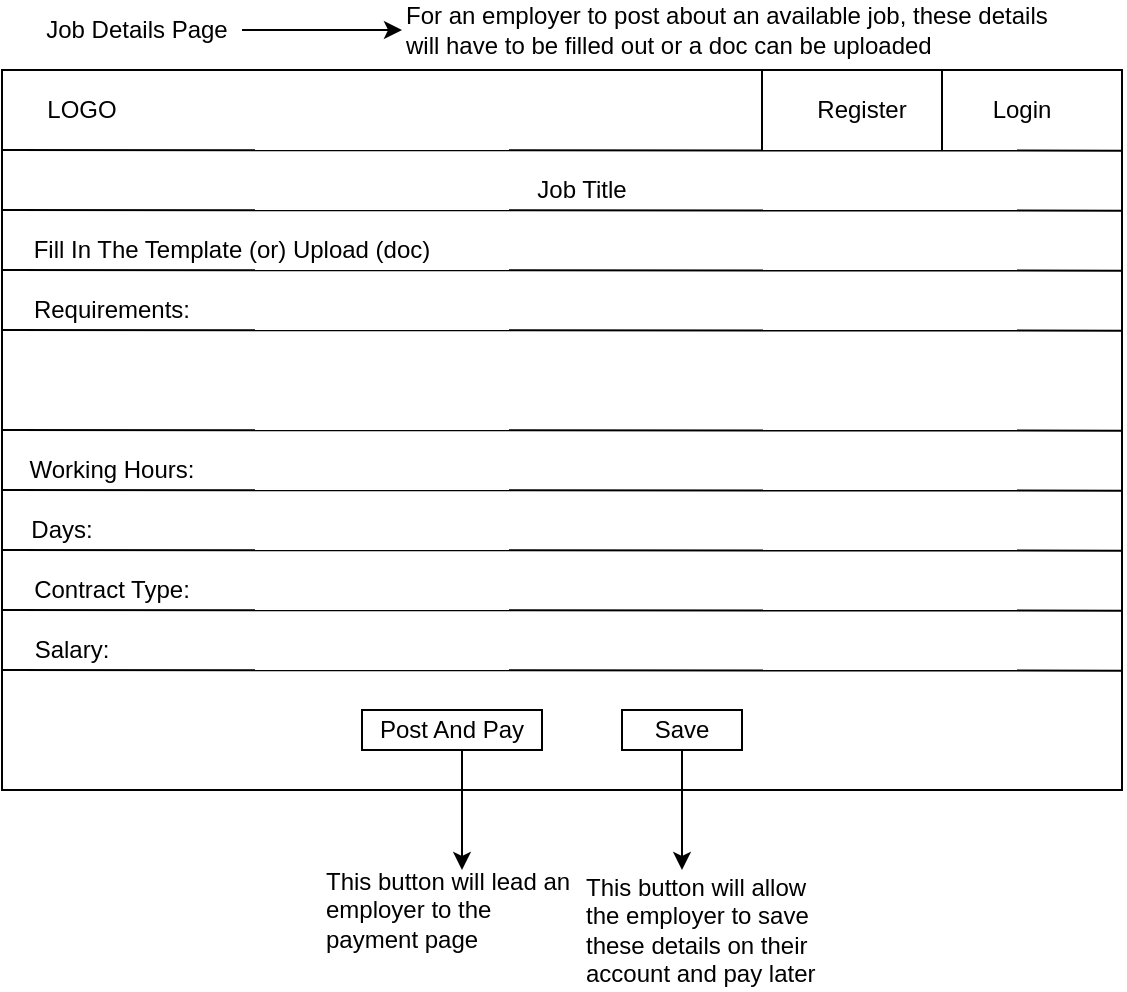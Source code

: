 <mxfile version="13.0.2" type="device"><diagram id="wjalklkJm-teyV3IuE-O" name="Page-1"><mxGraphModel dx="1022" dy="420" grid="0" gridSize="10" guides="1" tooltips="1" connect="1" arrows="1" fold="1" page="1" pageScale="1" pageWidth="827" pageHeight="1169" math="0" shadow="0"><root><mxCell id="0"/><mxCell id="1" parent="0"/><mxCell id="v80LvhUfDAUdxIqLGB73-1" value="" style="rounded=0;whiteSpace=wrap;html=1;" vertex="1" parent="1"><mxGeometry x="40" y="40" width="560" height="360" as="geometry"/></mxCell><mxCell id="v80LvhUfDAUdxIqLGB73-2" value="" style="endArrow=none;html=1;entryX=1;entryY=0.126;entryDx=0;entryDy=0;entryPerimeter=0;" edge="1" parent="1"><mxGeometry width="50" height="50" relative="1" as="geometry"><mxPoint x="40" y="80" as="sourcePoint"/><mxPoint x="600" y="80.32" as="targetPoint"/></mxGeometry></mxCell><mxCell id="v80LvhUfDAUdxIqLGB73-3" value="" style="endArrow=none;html=1;entryX=1;entryY=0.126;entryDx=0;entryDy=0;entryPerimeter=0;" edge="1" parent="1"><mxGeometry width="50" height="50" relative="1" as="geometry"><mxPoint x="40" y="110" as="sourcePoint"/><mxPoint x="600" y="110.32" as="targetPoint"/></mxGeometry></mxCell><mxCell id="v80LvhUfDAUdxIqLGB73-4" value="" style="endArrow=none;html=1;entryX=1;entryY=0.126;entryDx=0;entryDy=0;entryPerimeter=0;" edge="1" parent="1"><mxGeometry width="50" height="50" relative="1" as="geometry"><mxPoint x="40" y="140" as="sourcePoint"/><mxPoint x="600" y="140.32" as="targetPoint"/></mxGeometry></mxCell><mxCell id="v80LvhUfDAUdxIqLGB73-5" value="" style="endArrow=none;html=1;entryX=1;entryY=0.126;entryDx=0;entryDy=0;entryPerimeter=0;" edge="1" parent="1"><mxGeometry width="50" height="50" relative="1" as="geometry"><mxPoint x="40" y="170" as="sourcePoint"/><mxPoint x="600" y="170.32" as="targetPoint"/></mxGeometry></mxCell><mxCell id="v80LvhUfDAUdxIqLGB73-6" value="" style="endArrow=none;html=1;entryX=1;entryY=0.126;entryDx=0;entryDy=0;entryPerimeter=0;" edge="1" parent="1"><mxGeometry width="50" height="50" relative="1" as="geometry"><mxPoint x="40" y="220" as="sourcePoint"/><mxPoint x="600" y="220.32" as="targetPoint"/></mxGeometry></mxCell><mxCell id="v80LvhUfDAUdxIqLGB73-7" value="" style="endArrow=none;html=1;entryX=1;entryY=0.126;entryDx=0;entryDy=0;entryPerimeter=0;" edge="1" parent="1"><mxGeometry width="50" height="50" relative="1" as="geometry"><mxPoint x="40" y="250" as="sourcePoint"/><mxPoint x="600" y="250.32" as="targetPoint"/></mxGeometry></mxCell><mxCell id="v80LvhUfDAUdxIqLGB73-8" value="" style="endArrow=none;html=1;entryX=1;entryY=0.126;entryDx=0;entryDy=0;entryPerimeter=0;" edge="1" parent="1"><mxGeometry width="50" height="50" relative="1" as="geometry"><mxPoint x="40" y="280" as="sourcePoint"/><mxPoint x="600" y="280.32" as="targetPoint"/></mxGeometry></mxCell><mxCell id="v80LvhUfDAUdxIqLGB73-9" value="" style="endArrow=none;html=1;entryX=1;entryY=0.126;entryDx=0;entryDy=0;entryPerimeter=0;" edge="1" parent="1"><mxGeometry width="50" height="50" relative="1" as="geometry"><mxPoint x="40" y="310" as="sourcePoint"/><mxPoint x="600" y="310.32" as="targetPoint"/></mxGeometry></mxCell><mxCell id="v80LvhUfDAUdxIqLGB73-10" value="" style="endArrow=none;html=1;entryX=1;entryY=0.126;entryDx=0;entryDy=0;entryPerimeter=0;" edge="1" parent="1"><mxGeometry width="50" height="50" relative="1" as="geometry"><mxPoint x="40" y="340" as="sourcePoint"/><mxPoint x="600" y="340.32" as="targetPoint"/></mxGeometry></mxCell><mxCell id="v80LvhUfDAUdxIqLGB73-12" value="LOGO" style="text;html=1;strokeColor=none;fillColor=none;align=center;verticalAlign=middle;whiteSpace=wrap;rounded=0;" vertex="1" parent="1"><mxGeometry x="60" y="50" width="40" height="20" as="geometry"/></mxCell><mxCell id="v80LvhUfDAUdxIqLGB73-13" value="Register" style="text;html=1;strokeColor=none;fillColor=none;align=center;verticalAlign=middle;whiteSpace=wrap;rounded=0;" vertex="1" parent="1"><mxGeometry x="450" y="50" width="40" height="20" as="geometry"/></mxCell><mxCell id="v80LvhUfDAUdxIqLGB73-14" value="Login" style="text;html=1;strokeColor=none;fillColor=none;align=center;verticalAlign=middle;whiteSpace=wrap;rounded=0;" vertex="1" parent="1"><mxGeometry x="530" y="50" width="40" height="20" as="geometry"/></mxCell><mxCell id="v80LvhUfDAUdxIqLGB73-16" value="" style="endArrow=none;html=1;" edge="1" parent="1"><mxGeometry width="50" height="50" relative="1" as="geometry"><mxPoint x="420" y="80" as="sourcePoint"/><mxPoint x="420" y="40" as="targetPoint"/></mxGeometry></mxCell><mxCell id="v80LvhUfDAUdxIqLGB73-19" value="" style="endArrow=none;html=1;" edge="1" parent="1"><mxGeometry width="50" height="50" relative="1" as="geometry"><mxPoint x="510" y="80" as="sourcePoint"/><mxPoint x="510" y="40" as="targetPoint"/></mxGeometry></mxCell><mxCell id="v80LvhUfDAUdxIqLGB73-21" value="Requirements:" style="text;html=1;strokeColor=none;fillColor=none;align=center;verticalAlign=middle;whiteSpace=wrap;rounded=0;" vertex="1" parent="1"><mxGeometry x="50" y="150" width="90" height="20" as="geometry"/></mxCell><mxCell id="v80LvhUfDAUdxIqLGB73-22" value="Fill In The Template (or) Upload (doc)" style="text;html=1;strokeColor=none;fillColor=none;align=center;verticalAlign=middle;whiteSpace=wrap;rounded=0;" vertex="1" parent="1"><mxGeometry x="50" y="120" width="210" height="20" as="geometry"/></mxCell><mxCell id="v80LvhUfDAUdxIqLGB73-23" value="Job Title" style="text;html=1;strokeColor=none;fillColor=none;align=center;verticalAlign=middle;whiteSpace=wrap;rounded=0;" vertex="1" parent="1"><mxGeometry x="300" y="90" width="60" height="20" as="geometry"/></mxCell><mxCell id="v80LvhUfDAUdxIqLGB73-25" value="Working Hours:" style="text;html=1;strokeColor=none;fillColor=none;align=center;verticalAlign=middle;whiteSpace=wrap;rounded=0;" vertex="1" parent="1"><mxGeometry x="50" y="230" width="90" height="20" as="geometry"/></mxCell><mxCell id="v80LvhUfDAUdxIqLGB73-26" value="Days:" style="text;html=1;strokeColor=none;fillColor=none;align=center;verticalAlign=middle;whiteSpace=wrap;rounded=0;" vertex="1" parent="1"><mxGeometry x="50" y="260" width="40" height="20" as="geometry"/></mxCell><mxCell id="v80LvhUfDAUdxIqLGB73-27" value="Contract Type:" style="text;html=1;strokeColor=none;fillColor=none;align=center;verticalAlign=middle;whiteSpace=wrap;rounded=0;" vertex="1" parent="1"><mxGeometry x="50" y="290" width="90" height="20" as="geometry"/></mxCell><mxCell id="v80LvhUfDAUdxIqLGB73-28" value="Salary:" style="text;html=1;strokeColor=none;fillColor=none;align=center;verticalAlign=middle;whiteSpace=wrap;rounded=0;" vertex="1" parent="1"><mxGeometry x="50" y="320" width="50" height="20" as="geometry"/></mxCell><mxCell id="v80LvhUfDAUdxIqLGB73-32" value="Job Details Page" style="text;html=1;strokeColor=none;fillColor=none;align=center;verticalAlign=middle;whiteSpace=wrap;rounded=0;" vertex="1" parent="1"><mxGeometry x="40" y="10" width="135" height="20" as="geometry"/></mxCell><mxCell id="v80LvhUfDAUdxIqLGB73-37" value="" style="rounded=0;whiteSpace=wrap;html=1;" vertex="1" parent="1"><mxGeometry x="220" y="360" width="90" height="20" as="geometry"/></mxCell><mxCell id="v80LvhUfDAUdxIqLGB73-29" value="Post And Pay" style="text;html=1;strokeColor=none;fillColor=none;align=center;verticalAlign=middle;whiteSpace=wrap;rounded=0;" vertex="1" parent="1"><mxGeometry x="225" y="360" width="80" height="20" as="geometry"/></mxCell><mxCell id="v80LvhUfDAUdxIqLGB73-38" value="" style="rounded=0;whiteSpace=wrap;html=1;" vertex="1" parent="1"><mxGeometry x="350" y="360" width="60" height="20" as="geometry"/></mxCell><mxCell id="v80LvhUfDAUdxIqLGB73-30" value="Save" style="text;html=1;strokeColor=none;fillColor=none;align=center;verticalAlign=middle;whiteSpace=wrap;rounded=0;" vertex="1" parent="1"><mxGeometry x="360" y="360" width="40" height="20" as="geometry"/></mxCell><mxCell id="v80LvhUfDAUdxIqLGB73-39" value="For an employer to post about an available job, these details will have to be filled out or a doc can be uploaded" style="text;html=1;strokeColor=none;fillColor=none;align=left;verticalAlign=middle;whiteSpace=wrap;rounded=0;" vertex="1" parent="1"><mxGeometry x="240" y="5" width="330" height="30" as="geometry"/></mxCell><mxCell id="v80LvhUfDAUdxIqLGB73-40" value="" style="endArrow=classic;html=1;entryX=0;entryY=0.5;entryDx=0;entryDy=0;" edge="1" parent="1" target="v80LvhUfDAUdxIqLGB73-39"><mxGeometry width="50" height="50" relative="1" as="geometry"><mxPoint x="160" y="20" as="sourcePoint"/><mxPoint x="210" y="-30" as="targetPoint"/></mxGeometry></mxCell><mxCell id="v80LvhUfDAUdxIqLGB73-41" value="" style="endArrow=classic;html=1;" edge="1" parent="1"><mxGeometry width="50" height="50" relative="1" as="geometry"><mxPoint x="270" y="380" as="sourcePoint"/><mxPoint x="270" y="440" as="targetPoint"/></mxGeometry></mxCell><mxCell id="v80LvhUfDAUdxIqLGB73-42" value="" style="endArrow=classic;html=1;" edge="1" parent="1"><mxGeometry width="50" height="50" relative="1" as="geometry"><mxPoint x="380" y="380" as="sourcePoint"/><mxPoint x="380" y="440" as="targetPoint"/></mxGeometry></mxCell><mxCell id="v80LvhUfDAUdxIqLGB73-43" value="This button will lead an employer to the payment page" style="text;html=1;strokeColor=none;fillColor=none;align=left;verticalAlign=middle;whiteSpace=wrap;rounded=0;" vertex="1" parent="1"><mxGeometry x="200" y="440" width="130" height="40" as="geometry"/></mxCell><mxCell id="v80LvhUfDAUdxIqLGB73-44" value="This button will allow the employer to save these details on their account and pay later" style="text;html=1;strokeColor=none;fillColor=none;align=left;verticalAlign=middle;whiteSpace=wrap;rounded=0;" vertex="1" parent="1"><mxGeometry x="330" y="440" width="121" height="60" as="geometry"/></mxCell></root></mxGraphModel></diagram></mxfile>